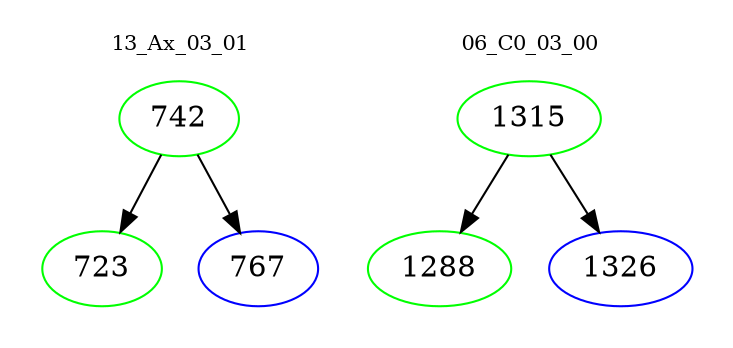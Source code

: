digraph{
subgraph cluster_0 {
color = white
label = "13_Ax_03_01";
fontsize=10;
T0_742 [label="742", color="green"]
T0_742 -> T0_723 [color="black"]
T0_723 [label="723", color="green"]
T0_742 -> T0_767 [color="black"]
T0_767 [label="767", color="blue"]
}
subgraph cluster_1 {
color = white
label = "06_C0_03_00";
fontsize=10;
T1_1315 [label="1315", color="green"]
T1_1315 -> T1_1288 [color="black"]
T1_1288 [label="1288", color="green"]
T1_1315 -> T1_1326 [color="black"]
T1_1326 [label="1326", color="blue"]
}
}
